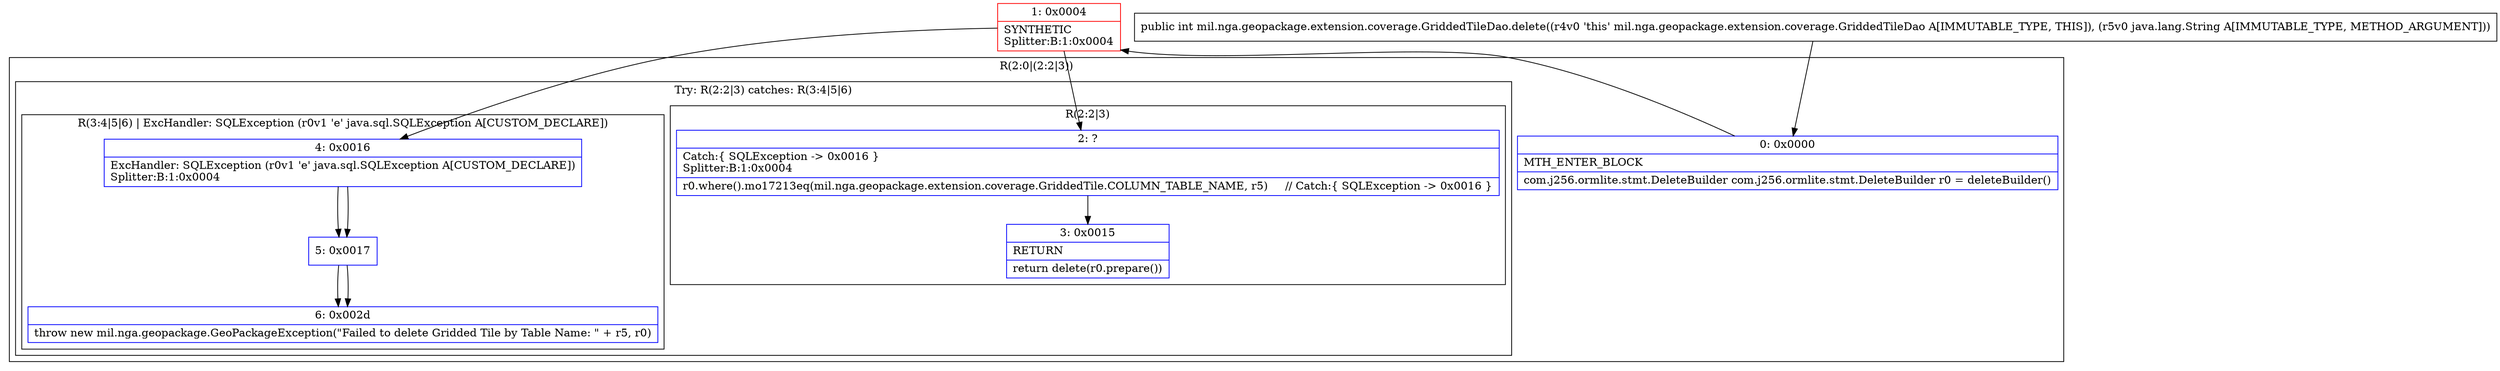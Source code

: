 digraph "CFG formil.nga.geopackage.extension.coverage.GriddedTileDao.delete(Ljava\/lang\/String;)I" {
subgraph cluster_Region_891532876 {
label = "R(2:0|(2:2|3))";
node [shape=record,color=blue];
Node_0 [shape=record,label="{0\:\ 0x0000|MTH_ENTER_BLOCK\l|com.j256.ormlite.stmt.DeleteBuilder com.j256.ormlite.stmt.DeleteBuilder r0 = deleteBuilder()\l}"];
subgraph cluster_TryCatchRegion_1290746974 {
label = "Try: R(2:2|3) catches: R(3:4|5|6)";
node [shape=record,color=blue];
subgraph cluster_Region_2128971997 {
label = "R(2:2|3)";
node [shape=record,color=blue];
Node_2 [shape=record,label="{2\:\ ?|Catch:\{ SQLException \-\> 0x0016 \}\lSplitter:B:1:0x0004\l|r0.where().mo17213eq(mil.nga.geopackage.extension.coverage.GriddedTile.COLUMN_TABLE_NAME, r5)     \/\/ Catch:\{ SQLException \-\> 0x0016 \}\l}"];
Node_3 [shape=record,label="{3\:\ 0x0015|RETURN\l|return delete(r0.prepare())\l}"];
}
subgraph cluster_Region_204281139 {
label = "R(3:4|5|6) | ExcHandler: SQLException (r0v1 'e' java.sql.SQLException A[CUSTOM_DECLARE])\l";
node [shape=record,color=blue];
Node_4 [shape=record,label="{4\:\ 0x0016|ExcHandler: SQLException (r0v1 'e' java.sql.SQLException A[CUSTOM_DECLARE])\lSplitter:B:1:0x0004\l}"];
Node_5 [shape=record,label="{5\:\ 0x0017}"];
Node_6 [shape=record,label="{6\:\ 0x002d|throw new mil.nga.geopackage.GeoPackageException(\"Failed to delete Gridded Tile by Table Name: \" + r5, r0)\l}"];
}
}
}
subgraph cluster_Region_204281139 {
label = "R(3:4|5|6) | ExcHandler: SQLException (r0v1 'e' java.sql.SQLException A[CUSTOM_DECLARE])\l";
node [shape=record,color=blue];
Node_4 [shape=record,label="{4\:\ 0x0016|ExcHandler: SQLException (r0v1 'e' java.sql.SQLException A[CUSTOM_DECLARE])\lSplitter:B:1:0x0004\l}"];
Node_5 [shape=record,label="{5\:\ 0x0017}"];
Node_6 [shape=record,label="{6\:\ 0x002d|throw new mil.nga.geopackage.GeoPackageException(\"Failed to delete Gridded Tile by Table Name: \" + r5, r0)\l}"];
}
Node_1 [shape=record,color=red,label="{1\:\ 0x0004|SYNTHETIC\lSplitter:B:1:0x0004\l}"];
MethodNode[shape=record,label="{public int mil.nga.geopackage.extension.coverage.GriddedTileDao.delete((r4v0 'this' mil.nga.geopackage.extension.coverage.GriddedTileDao A[IMMUTABLE_TYPE, THIS]), (r5v0 java.lang.String A[IMMUTABLE_TYPE, METHOD_ARGUMENT])) }"];
MethodNode -> Node_0;
Node_0 -> Node_1;
Node_2 -> Node_3;
Node_4 -> Node_5;
Node_5 -> Node_6;
Node_4 -> Node_5;
Node_5 -> Node_6;
Node_1 -> Node_2;
Node_1 -> Node_4;
}


